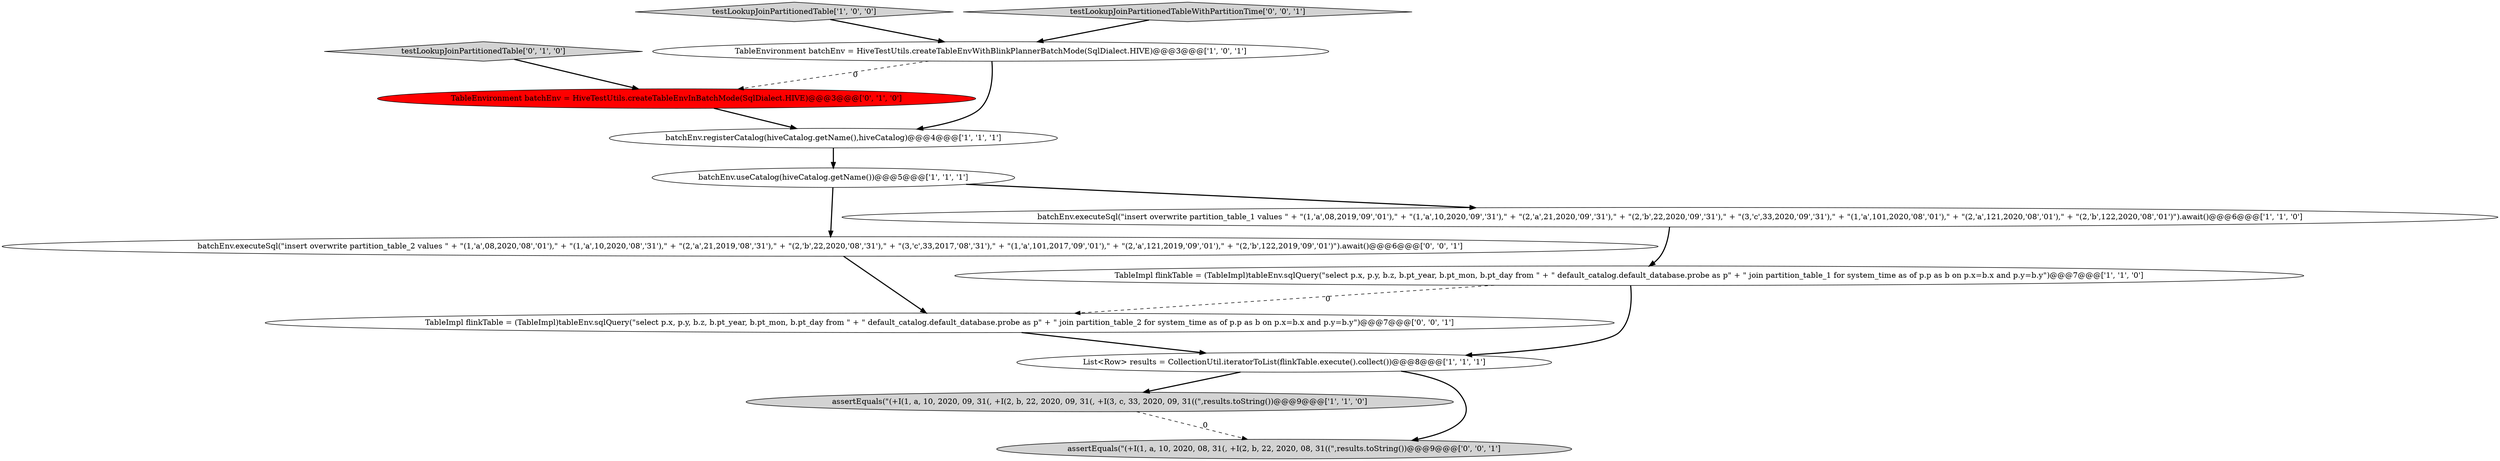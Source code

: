digraph {
0 [style = filled, label = "TableEnvironment batchEnv = HiveTestUtils.createTableEnvWithBlinkPlannerBatchMode(SqlDialect.HIVE)@@@3@@@['1', '0', '1']", fillcolor = white, shape = ellipse image = "AAA0AAABBB1BBB"];
3 [style = filled, label = "batchEnv.useCatalog(hiveCatalog.getName())@@@5@@@['1', '1', '1']", fillcolor = white, shape = ellipse image = "AAA0AAABBB1BBB"];
11 [style = filled, label = "batchEnv.executeSql(\"insert overwrite partition_table_2 values \" + \"(1,'a',08,2020,'08','01'),\" + \"(1,'a',10,2020,'08','31'),\" + \"(2,'a',21,2019,'08','31'),\" + \"(2,'b',22,2020,'08','31'),\" + \"(3,'c',33,2017,'08','31'),\" + \"(1,'a',101,2017,'09','01'),\" + \"(2,'a',121,2019,'09','01'),\" + \"(2,'b',122,2019,'09','01')\").await()@@@6@@@['0', '0', '1']", fillcolor = white, shape = ellipse image = "AAA0AAABBB3BBB"];
2 [style = filled, label = "assertEquals(\"(+I(1, a, 10, 2020, 09, 31(, +I(2, b, 22, 2020, 09, 31(, +I(3, c, 33, 2020, 09, 31((\",results.toString())@@@9@@@['1', '1', '0']", fillcolor = lightgray, shape = ellipse image = "AAA0AAABBB1BBB"];
8 [style = filled, label = "testLookupJoinPartitionedTable['0', '1', '0']", fillcolor = lightgray, shape = diamond image = "AAA0AAABBB2BBB"];
12 [style = filled, label = "TableImpl flinkTable = (TableImpl)tableEnv.sqlQuery(\"select p.x, p.y, b.z, b.pt_year, b.pt_mon, b.pt_day from \" + \" default_catalog.default_database.probe as p\" + \" join partition_table_2 for system_time as of p.p as b on p.x=b.x and p.y=b.y\")@@@7@@@['0', '0', '1']", fillcolor = white, shape = ellipse image = "AAA0AAABBB3BBB"];
7 [style = filled, label = "testLookupJoinPartitionedTable['1', '0', '0']", fillcolor = lightgray, shape = diamond image = "AAA0AAABBB1BBB"];
4 [style = filled, label = "batchEnv.executeSql(\"insert overwrite partition_table_1 values \" + \"(1,'a',08,2019,'09','01'),\" + \"(1,'a',10,2020,'09','31'),\" + \"(2,'a',21,2020,'09','31'),\" + \"(2,'b',22,2020,'09','31'),\" + \"(3,'c',33,2020,'09','31'),\" + \"(1,'a',101,2020,'08','01'),\" + \"(2,'a',121,2020,'08','01'),\" + \"(2,'b',122,2020,'08','01')\").await()@@@6@@@['1', '1', '0']", fillcolor = white, shape = ellipse image = "AAA0AAABBB1BBB"];
5 [style = filled, label = "batchEnv.registerCatalog(hiveCatalog.getName(),hiveCatalog)@@@4@@@['1', '1', '1']", fillcolor = white, shape = ellipse image = "AAA0AAABBB1BBB"];
9 [style = filled, label = "TableEnvironment batchEnv = HiveTestUtils.createTableEnvInBatchMode(SqlDialect.HIVE)@@@3@@@['0', '1', '0']", fillcolor = red, shape = ellipse image = "AAA1AAABBB2BBB"];
1 [style = filled, label = "TableImpl flinkTable = (TableImpl)tableEnv.sqlQuery(\"select p.x, p.y, b.z, b.pt_year, b.pt_mon, b.pt_day from \" + \" default_catalog.default_database.probe as p\" + \" join partition_table_1 for system_time as of p.p as b on p.x=b.x and p.y=b.y\")@@@7@@@['1', '1', '0']", fillcolor = white, shape = ellipse image = "AAA0AAABBB1BBB"];
6 [style = filled, label = "List<Row> results = CollectionUtil.iteratorToList(flinkTable.execute().collect())@@@8@@@['1', '1', '1']", fillcolor = white, shape = ellipse image = "AAA0AAABBB1BBB"];
13 [style = filled, label = "testLookupJoinPartitionedTableWithPartitionTime['0', '0', '1']", fillcolor = lightgray, shape = diamond image = "AAA0AAABBB3BBB"];
10 [style = filled, label = "assertEquals(\"(+I(1, a, 10, 2020, 08, 31(, +I(2, b, 22, 2020, 08, 31((\",results.toString())@@@9@@@['0', '0', '1']", fillcolor = lightgray, shape = ellipse image = "AAA0AAABBB3BBB"];
9->5 [style = bold, label=""];
5->3 [style = bold, label=""];
3->11 [style = bold, label=""];
1->12 [style = dashed, label="0"];
13->0 [style = bold, label=""];
4->1 [style = bold, label=""];
7->0 [style = bold, label=""];
1->6 [style = bold, label=""];
11->12 [style = bold, label=""];
0->9 [style = dashed, label="0"];
12->6 [style = bold, label=""];
3->4 [style = bold, label=""];
6->10 [style = bold, label=""];
2->10 [style = dashed, label="0"];
0->5 [style = bold, label=""];
8->9 [style = bold, label=""];
6->2 [style = bold, label=""];
}
